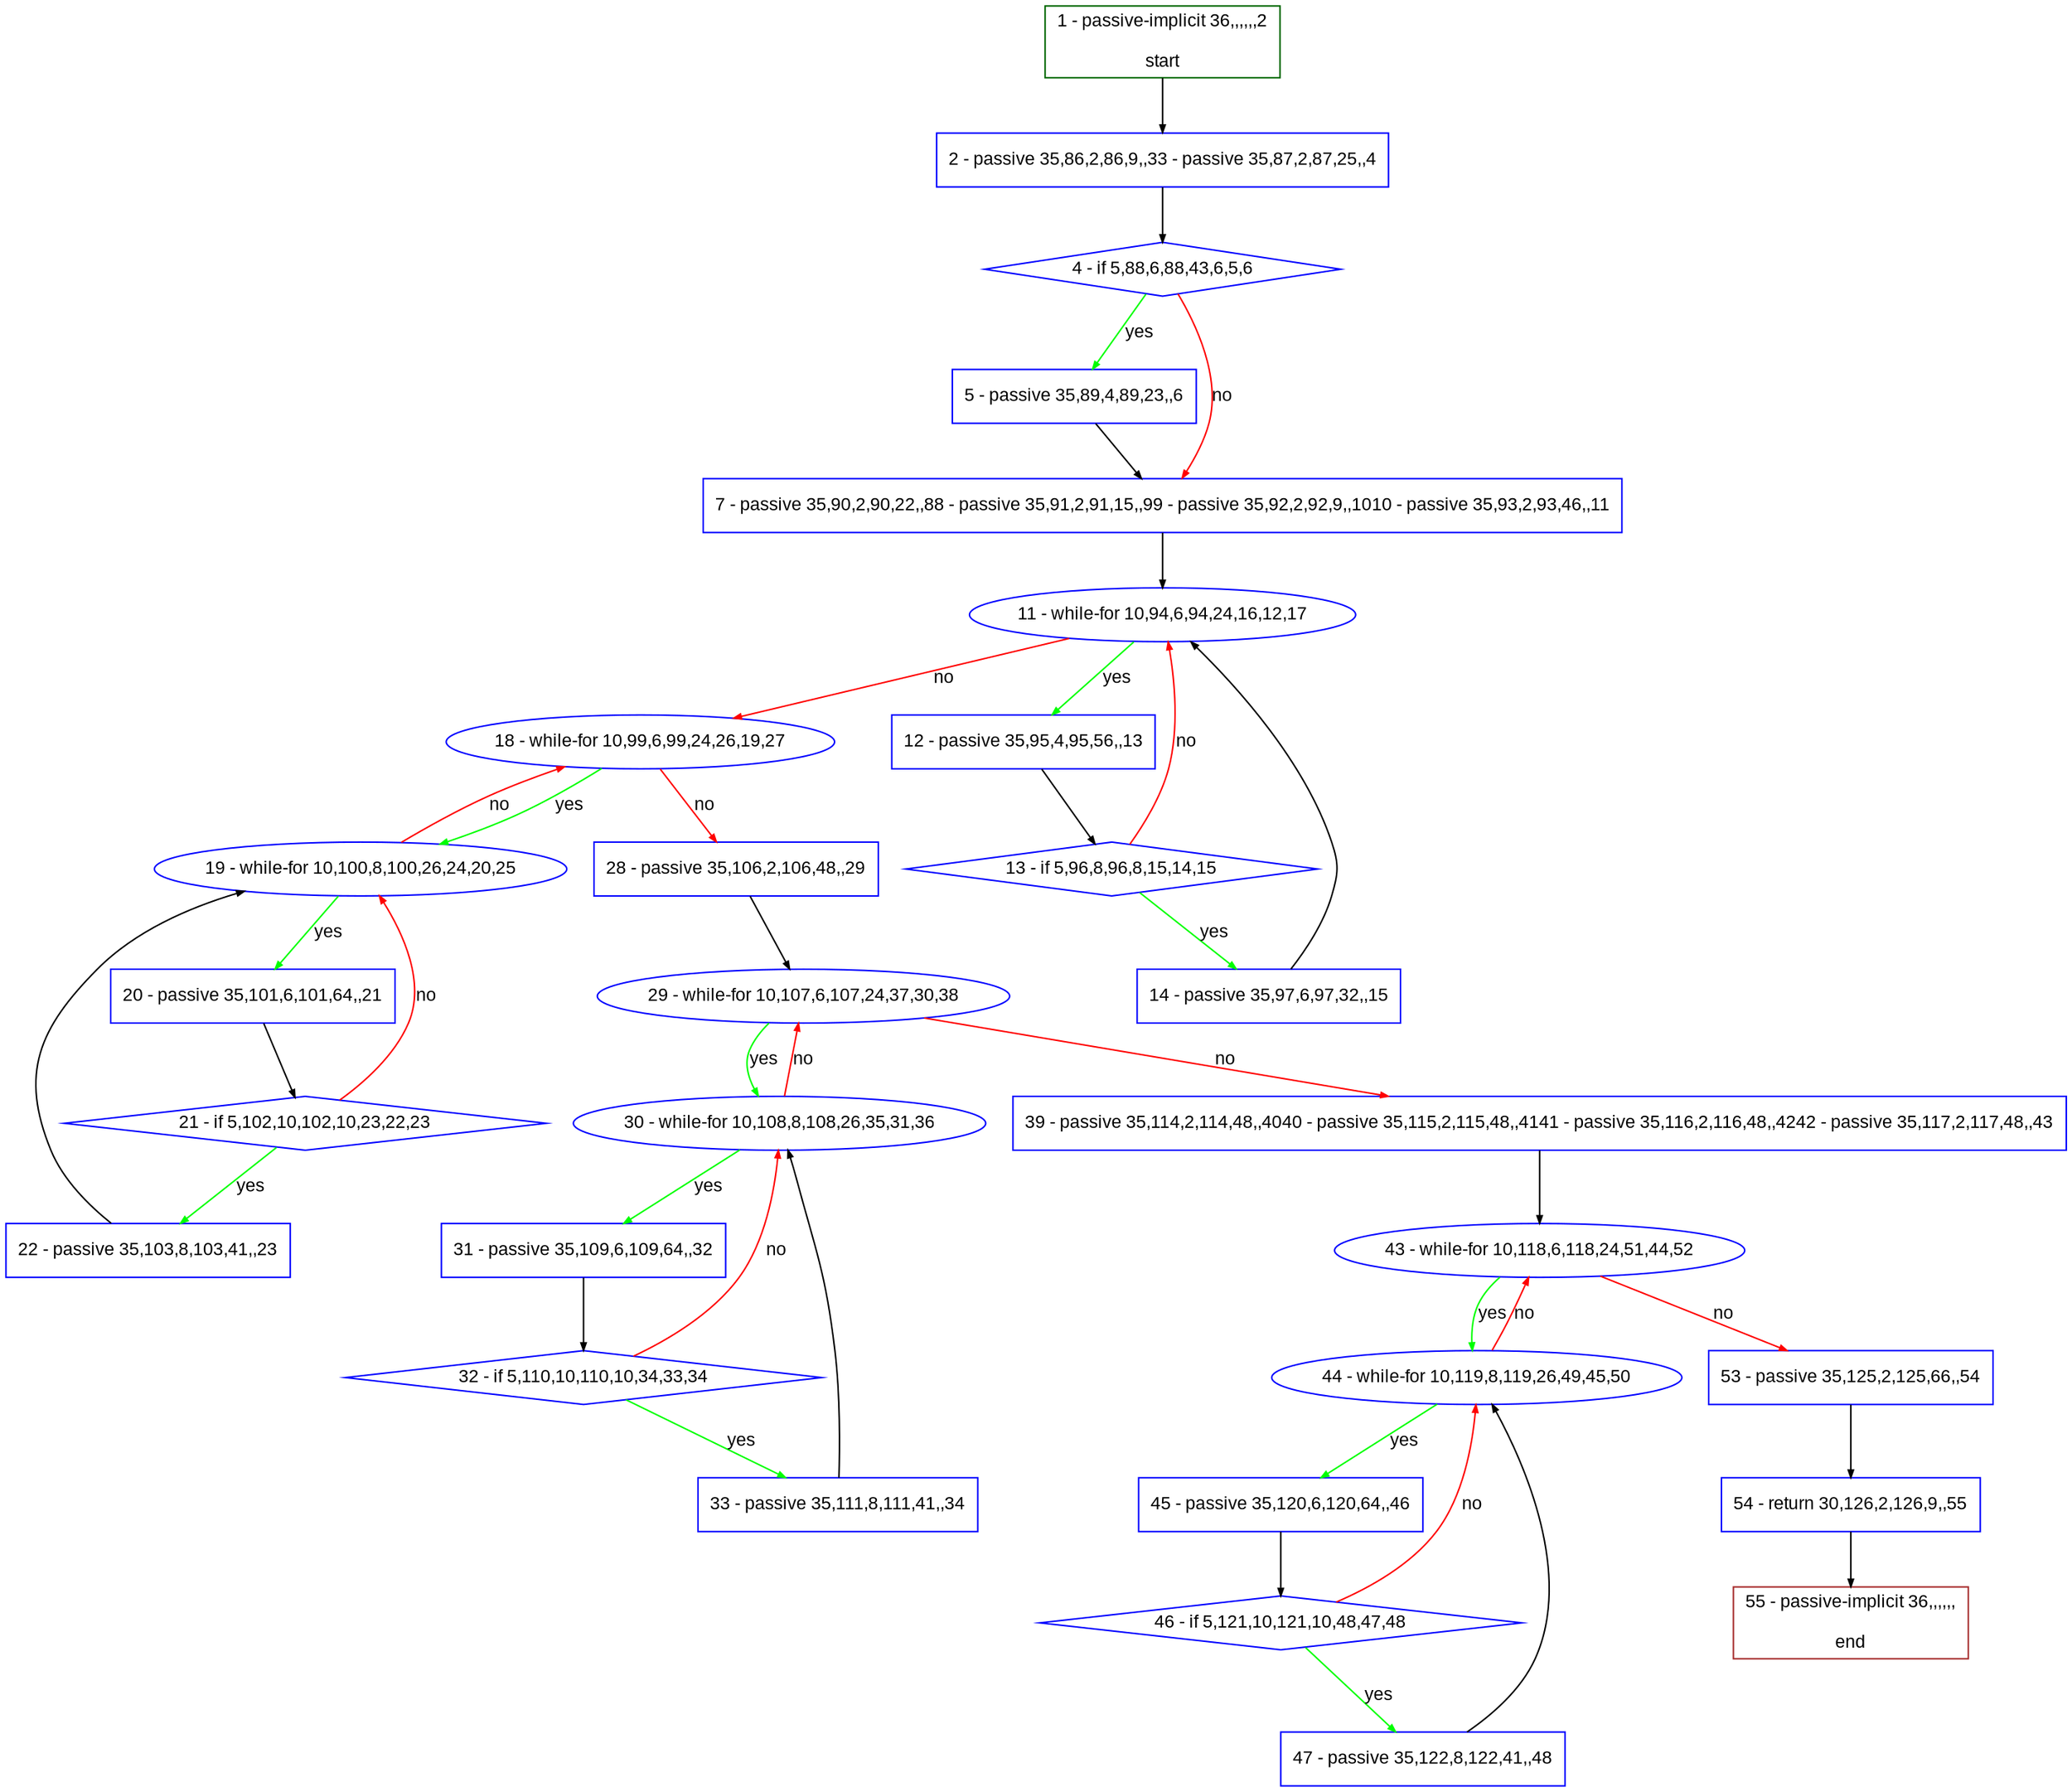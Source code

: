 digraph "" {
  graph [pack="true", label="", fontsize="12", packmode="clust", fontname="Arial", fillcolor="#FFFFCC", bgcolor="white", style="rounded,filled", compound="true"];
  node [node_initialized="no", label="", color="grey", fontsize="12", fillcolor="white", fontname="Arial", style="filled", shape="rectangle", compound="true", fixedsize="false"];
  edge [fontcolor="black", arrowhead="normal", arrowtail="none", arrowsize="0.5", ltail="", label="", color="black", fontsize="12", lhead="", fontname="Arial", dir="forward", compound="true"];
  __N1 [label="2 - passive 35,86,2,86,9,,33 - passive 35,87,2,87,25,,4", color="#0000ff", fillcolor="#ffffff", style="filled", shape="box"];
  __N2 [label="1 - passive-implicit 36,,,,,,2\n\nstart", color="#006400", fillcolor="#ffffff", style="filled", shape="box"];
  __N3 [label="4 - if 5,88,6,88,43,6,5,6", color="#0000ff", fillcolor="#ffffff", style="filled", shape="diamond"];
  __N4 [label="5 - passive 35,89,4,89,23,,6", color="#0000ff", fillcolor="#ffffff", style="filled", shape="box"];
  __N5 [label="7 - passive 35,90,2,90,22,,88 - passive 35,91,2,91,15,,99 - passive 35,92,2,92,9,,1010 - passive 35,93,2,93,46,,11", color="#0000ff", fillcolor="#ffffff", style="filled", shape="box"];
  __N6 [label="11 - while-for 10,94,6,94,24,16,12,17", color="#0000ff", fillcolor="#ffffff", style="filled", shape="oval"];
  __N7 [label="12 - passive 35,95,4,95,56,,13", color="#0000ff", fillcolor="#ffffff", style="filled", shape="box"];
  __N8 [label="18 - while-for 10,99,6,99,24,26,19,27", color="#0000ff", fillcolor="#ffffff", style="filled", shape="oval"];
  __N9 [label="13 - if 5,96,8,96,8,15,14,15", color="#0000ff", fillcolor="#ffffff", style="filled", shape="diamond"];
  __N10 [label="14 - passive 35,97,6,97,32,,15", color="#0000ff", fillcolor="#ffffff", style="filled", shape="box"];
  __N11 [label="19 - while-for 10,100,8,100,26,24,20,25", color="#0000ff", fillcolor="#ffffff", style="filled", shape="oval"];
  __N12 [label="28 - passive 35,106,2,106,48,,29", color="#0000ff", fillcolor="#ffffff", style="filled", shape="box"];
  __N13 [label="20 - passive 35,101,6,101,64,,21", color="#0000ff", fillcolor="#ffffff", style="filled", shape="box"];
  __N14 [label="21 - if 5,102,10,102,10,23,22,23", color="#0000ff", fillcolor="#ffffff", style="filled", shape="diamond"];
  __N15 [label="22 - passive 35,103,8,103,41,,23", color="#0000ff", fillcolor="#ffffff", style="filled", shape="box"];
  __N16 [label="29 - while-for 10,107,6,107,24,37,30,38", color="#0000ff", fillcolor="#ffffff", style="filled", shape="oval"];
  __N17 [label="30 - while-for 10,108,8,108,26,35,31,36", color="#0000ff", fillcolor="#ffffff", style="filled", shape="oval"];
  __N18 [label="39 - passive 35,114,2,114,48,,4040 - passive 35,115,2,115,48,,4141 - passive 35,116,2,116,48,,4242 - passive 35,117,2,117,48,,43", color="#0000ff", fillcolor="#ffffff", style="filled", shape="box"];
  __N19 [label="31 - passive 35,109,6,109,64,,32", color="#0000ff", fillcolor="#ffffff", style="filled", shape="box"];
  __N20 [label="32 - if 5,110,10,110,10,34,33,34", color="#0000ff", fillcolor="#ffffff", style="filled", shape="diamond"];
  __N21 [label="33 - passive 35,111,8,111,41,,34", color="#0000ff", fillcolor="#ffffff", style="filled", shape="box"];
  __N22 [label="43 - while-for 10,118,6,118,24,51,44,52", color="#0000ff", fillcolor="#ffffff", style="filled", shape="oval"];
  __N23 [label="44 - while-for 10,119,8,119,26,49,45,50", color="#0000ff", fillcolor="#ffffff", style="filled", shape="oval"];
  __N24 [label="53 - passive 35,125,2,125,66,,54", color="#0000ff", fillcolor="#ffffff", style="filled", shape="box"];
  __N25 [label="45 - passive 35,120,6,120,64,,46", color="#0000ff", fillcolor="#ffffff", style="filled", shape="box"];
  __N26 [label="46 - if 5,121,10,121,10,48,47,48", color="#0000ff", fillcolor="#ffffff", style="filled", shape="diamond"];
  __N27 [label="47 - passive 35,122,8,122,41,,48", color="#0000ff", fillcolor="#ffffff", style="filled", shape="box"];
  __N28 [label="54 - return 30,126,2,126,9,,55", color="#0000ff", fillcolor="#ffffff", style="filled", shape="box"];
  __N29 [label="55 - passive-implicit 36,,,,,,\n\nend", color="#a52a2a", fillcolor="#ffffff", style="filled", shape="box"];
  __N2 -> __N1 [arrowhead="normal", arrowtail="none", color="#000000", label="", dir="forward"];
  __N1 -> __N3 [arrowhead="normal", arrowtail="none", color="#000000", label="", dir="forward"];
  __N3 -> __N4 [arrowhead="normal", arrowtail="none", color="#00ff00", label="yes", dir="forward"];
  __N3 -> __N5 [arrowhead="normal", arrowtail="none", color="#ff0000", label="no", dir="forward"];
  __N4 -> __N5 [arrowhead="normal", arrowtail="none", color="#000000", label="", dir="forward"];
  __N5 -> __N6 [arrowhead="normal", arrowtail="none", color="#000000", label="", dir="forward"];
  __N6 -> __N7 [arrowhead="normal", arrowtail="none", color="#00ff00", label="yes", dir="forward"];
  __N6 -> __N8 [arrowhead="normal", arrowtail="none", color="#ff0000", label="no", dir="forward"];
  __N7 -> __N9 [arrowhead="normal", arrowtail="none", color="#000000", label="", dir="forward"];
  __N9 -> __N6 [arrowhead="normal", arrowtail="none", color="#ff0000", label="no", dir="forward"];
  __N9 -> __N10 [arrowhead="normal", arrowtail="none", color="#00ff00", label="yes", dir="forward"];
  __N10 -> __N6 [arrowhead="normal", arrowtail="none", color="#000000", label="", dir="forward"];
  __N8 -> __N11 [arrowhead="normal", arrowtail="none", color="#00ff00", label="yes", dir="forward"];
  __N11 -> __N8 [arrowhead="normal", arrowtail="none", color="#ff0000", label="no", dir="forward"];
  __N8 -> __N12 [arrowhead="normal", arrowtail="none", color="#ff0000", label="no", dir="forward"];
  __N11 -> __N13 [arrowhead="normal", arrowtail="none", color="#00ff00", label="yes", dir="forward"];
  __N13 -> __N14 [arrowhead="normal", arrowtail="none", color="#000000", label="", dir="forward"];
  __N14 -> __N11 [arrowhead="normal", arrowtail="none", color="#ff0000", label="no", dir="forward"];
  __N14 -> __N15 [arrowhead="normal", arrowtail="none", color="#00ff00", label="yes", dir="forward"];
  __N15 -> __N11 [arrowhead="normal", arrowtail="none", color="#000000", label="", dir="forward"];
  __N12 -> __N16 [arrowhead="normal", arrowtail="none", color="#000000", label="", dir="forward"];
  __N16 -> __N17 [arrowhead="normal", arrowtail="none", color="#00ff00", label="yes", dir="forward"];
  __N17 -> __N16 [arrowhead="normal", arrowtail="none", color="#ff0000", label="no", dir="forward"];
  __N16 -> __N18 [arrowhead="normal", arrowtail="none", color="#ff0000", label="no", dir="forward"];
  __N17 -> __N19 [arrowhead="normal", arrowtail="none", color="#00ff00", label="yes", dir="forward"];
  __N19 -> __N20 [arrowhead="normal", arrowtail="none", color="#000000", label="", dir="forward"];
  __N20 -> __N17 [arrowhead="normal", arrowtail="none", color="#ff0000", label="no", dir="forward"];
  __N20 -> __N21 [arrowhead="normal", arrowtail="none", color="#00ff00", label="yes", dir="forward"];
  __N21 -> __N17 [arrowhead="normal", arrowtail="none", color="#000000", label="", dir="forward"];
  __N18 -> __N22 [arrowhead="normal", arrowtail="none", color="#000000", label="", dir="forward"];
  __N22 -> __N23 [arrowhead="normal", arrowtail="none", color="#00ff00", label="yes", dir="forward"];
  __N23 -> __N22 [arrowhead="normal", arrowtail="none", color="#ff0000", label="no", dir="forward"];
  __N22 -> __N24 [arrowhead="normal", arrowtail="none", color="#ff0000", label="no", dir="forward"];
  __N23 -> __N25 [arrowhead="normal", arrowtail="none", color="#00ff00", label="yes", dir="forward"];
  __N25 -> __N26 [arrowhead="normal", arrowtail="none", color="#000000", label="", dir="forward"];
  __N26 -> __N23 [arrowhead="normal", arrowtail="none", color="#ff0000", label="no", dir="forward"];
  __N26 -> __N27 [arrowhead="normal", arrowtail="none", color="#00ff00", label="yes", dir="forward"];
  __N27 -> __N23 [arrowhead="normal", arrowtail="none", color="#000000", label="", dir="forward"];
  __N24 -> __N28 [arrowhead="normal", arrowtail="none", color="#000000", label="", dir="forward"];
  __N28 -> __N29 [arrowhead="normal", arrowtail="none", color="#000000", label="", dir="forward"];
}

